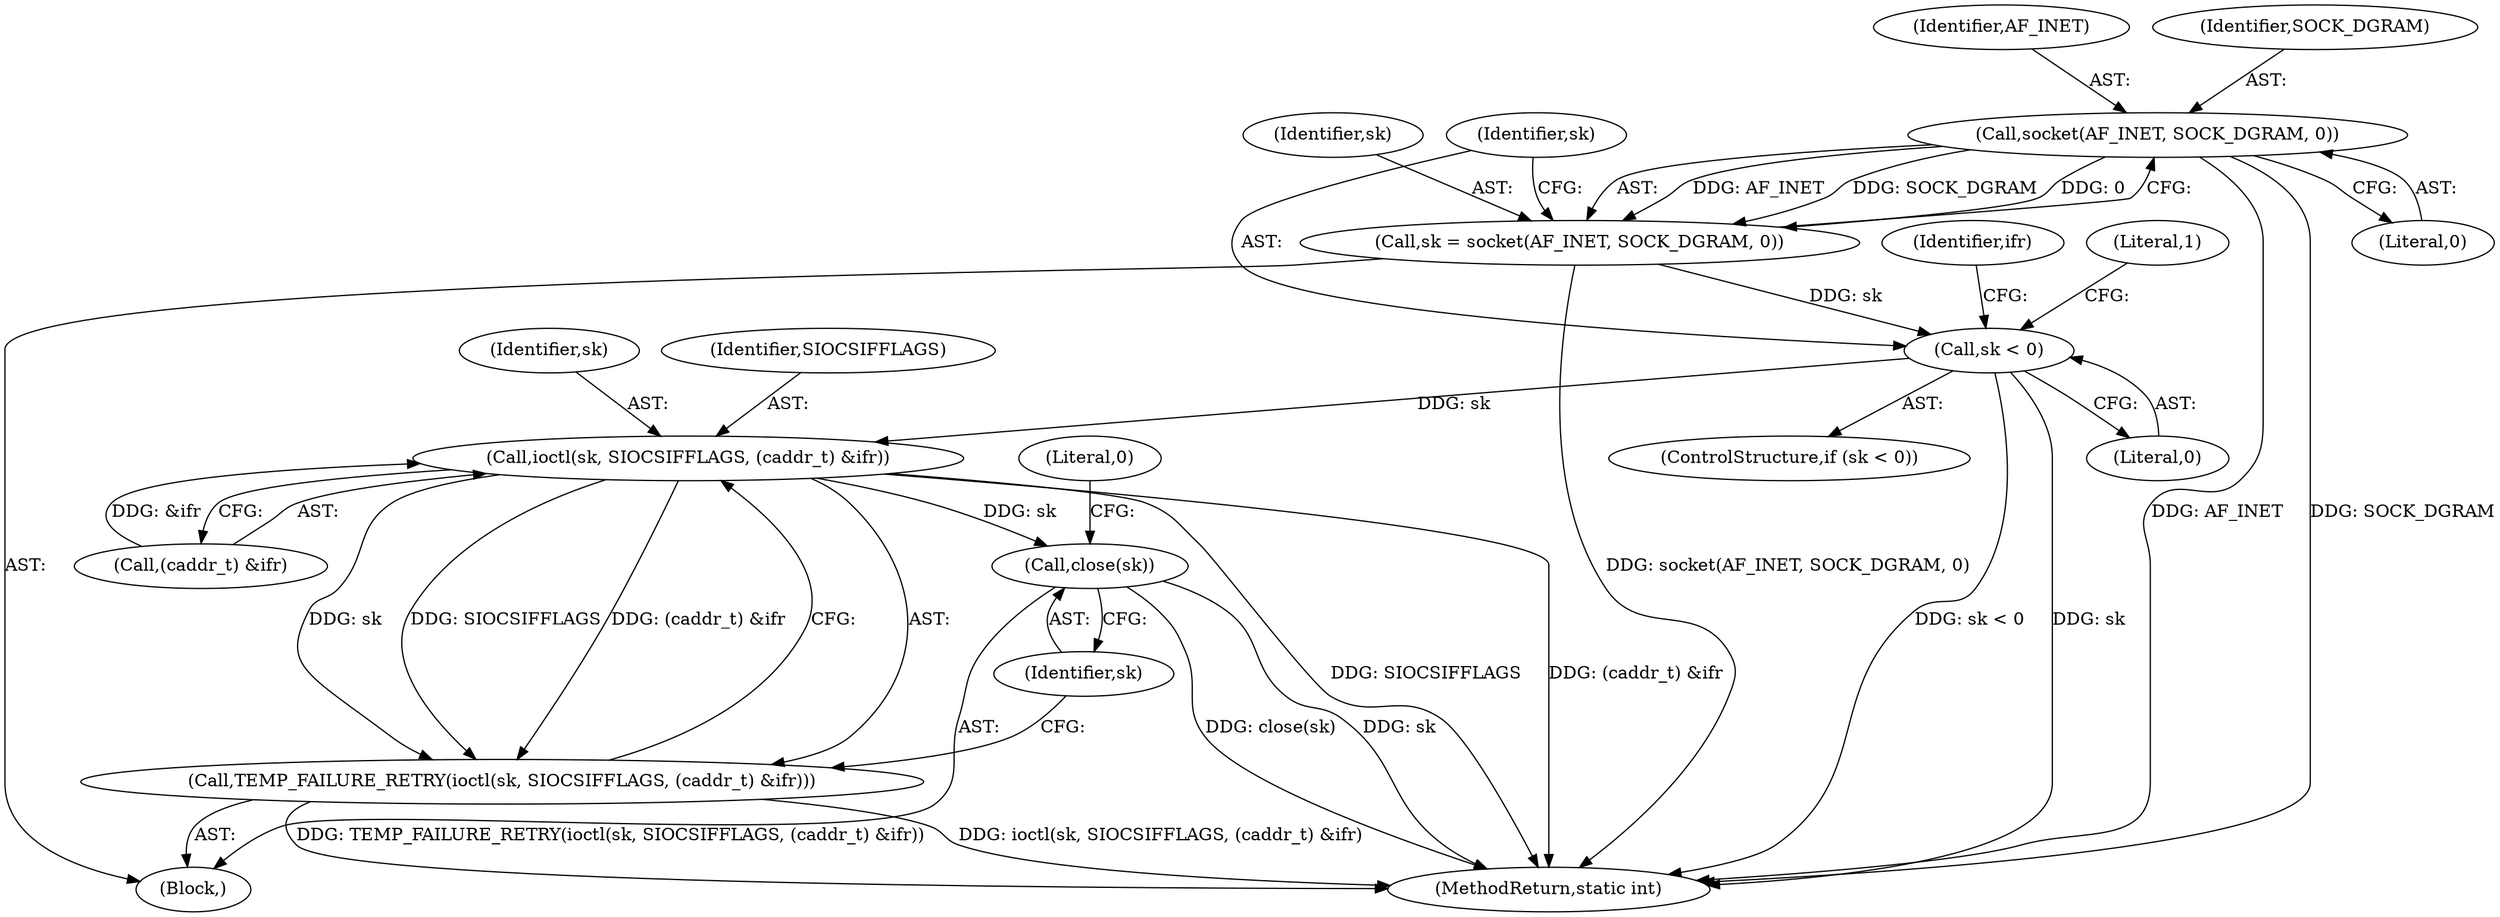 digraph "0_Android_472271b153c5dc53c28beac55480a8d8434b2d5c_25@API" {
"1000107" [label="(Call,socket(AF_INET, SOCK_DGRAM, 0))"];
"1000105" [label="(Call,sk = socket(AF_INET, SOCK_DGRAM, 0))"];
"1000112" [label="(Call,sk < 0)"];
"1000138" [label="(Call,ioctl(sk, SIOCSIFFLAGS, (caddr_t) &ifr))"];
"1000137" [label="(Call,TEMP_FAILURE_RETRY(ioctl(sk, SIOCSIFFLAGS, (caddr_t) &ifr)))"];
"1000145" [label="(Call,close(sk))"];
"1000138" [label="(Call,ioctl(sk, SIOCSIFFLAGS, (caddr_t) &ifr))"];
"1000146" [label="(Identifier,sk)"];
"1000111" [label="(ControlStructure,if (sk < 0))"];
"1000108" [label="(Identifier,AF_INET)"];
"1000148" [label="(Literal,0)"];
"1000109" [label="(Identifier,SOCK_DGRAM)"];
"1000107" [label="(Call,socket(AF_INET, SOCK_DGRAM, 0))"];
"1000140" [label="(Identifier,SIOCSIFFLAGS)"];
"1000149" [label="(MethodReturn,static int)"];
"1000110" [label="(Literal,0)"];
"1000102" [label="(Block,)"];
"1000113" [label="(Identifier,sk)"];
"1000141" [label="(Call,(caddr_t) &ifr)"];
"1000112" [label="(Call,sk < 0)"];
"1000114" [label="(Literal,0)"];
"1000145" [label="(Call,close(sk))"];
"1000105" [label="(Call,sk = socket(AF_INET, SOCK_DGRAM, 0))"];
"1000139" [label="(Identifier,sk)"];
"1000120" [label="(Identifier,ifr)"];
"1000106" [label="(Identifier,sk)"];
"1000137" [label="(Call,TEMP_FAILURE_RETRY(ioctl(sk, SIOCSIFFLAGS, (caddr_t) &ifr)))"];
"1000117" [label="(Literal,1)"];
"1000107" -> "1000105"  [label="AST: "];
"1000107" -> "1000110"  [label="CFG: "];
"1000108" -> "1000107"  [label="AST: "];
"1000109" -> "1000107"  [label="AST: "];
"1000110" -> "1000107"  [label="AST: "];
"1000105" -> "1000107"  [label="CFG: "];
"1000107" -> "1000149"  [label="DDG: AF_INET"];
"1000107" -> "1000149"  [label="DDG: SOCK_DGRAM"];
"1000107" -> "1000105"  [label="DDG: AF_INET"];
"1000107" -> "1000105"  [label="DDG: SOCK_DGRAM"];
"1000107" -> "1000105"  [label="DDG: 0"];
"1000105" -> "1000102"  [label="AST: "];
"1000106" -> "1000105"  [label="AST: "];
"1000113" -> "1000105"  [label="CFG: "];
"1000105" -> "1000149"  [label="DDG: socket(AF_INET, SOCK_DGRAM, 0)"];
"1000105" -> "1000112"  [label="DDG: sk"];
"1000112" -> "1000111"  [label="AST: "];
"1000112" -> "1000114"  [label="CFG: "];
"1000113" -> "1000112"  [label="AST: "];
"1000114" -> "1000112"  [label="AST: "];
"1000117" -> "1000112"  [label="CFG: "];
"1000120" -> "1000112"  [label="CFG: "];
"1000112" -> "1000149"  [label="DDG: sk < 0"];
"1000112" -> "1000149"  [label="DDG: sk"];
"1000112" -> "1000138"  [label="DDG: sk"];
"1000138" -> "1000137"  [label="AST: "];
"1000138" -> "1000141"  [label="CFG: "];
"1000139" -> "1000138"  [label="AST: "];
"1000140" -> "1000138"  [label="AST: "];
"1000141" -> "1000138"  [label="AST: "];
"1000137" -> "1000138"  [label="CFG: "];
"1000138" -> "1000149"  [label="DDG: SIOCSIFFLAGS"];
"1000138" -> "1000149"  [label="DDG: (caddr_t) &ifr"];
"1000138" -> "1000137"  [label="DDG: sk"];
"1000138" -> "1000137"  [label="DDG: SIOCSIFFLAGS"];
"1000138" -> "1000137"  [label="DDG: (caddr_t) &ifr"];
"1000141" -> "1000138"  [label="DDG: &ifr"];
"1000138" -> "1000145"  [label="DDG: sk"];
"1000137" -> "1000102"  [label="AST: "];
"1000146" -> "1000137"  [label="CFG: "];
"1000137" -> "1000149"  [label="DDG: ioctl(sk, SIOCSIFFLAGS, (caddr_t) &ifr)"];
"1000137" -> "1000149"  [label="DDG: TEMP_FAILURE_RETRY(ioctl(sk, SIOCSIFFLAGS, (caddr_t) &ifr))"];
"1000145" -> "1000102"  [label="AST: "];
"1000145" -> "1000146"  [label="CFG: "];
"1000146" -> "1000145"  [label="AST: "];
"1000148" -> "1000145"  [label="CFG: "];
"1000145" -> "1000149"  [label="DDG: sk"];
"1000145" -> "1000149"  [label="DDG: close(sk)"];
}
